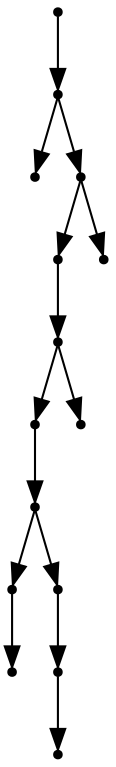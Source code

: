 digraph {
  14 [shape=point];
  13 [shape=point];
  0 [shape=point];
  12 [shape=point];
  10 [shape=point];
  9 [shape=point];
  7 [shape=point];
  6 [shape=point];
  2 [shape=point];
  1 [shape=point];
  5 [shape=point];
  4 [shape=point];
  3 [shape=point];
  8 [shape=point];
  11 [shape=point];
14 -> 13;
13 -> 0;
13 -> 12;
12 -> 10;
10 -> 9;
9 -> 7;
7 -> 6;
6 -> 2;
2 -> 1;
6 -> 5;
5 -> 4;
4 -> 3;
9 -> 8;
12 -> 11;
}
